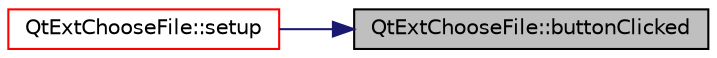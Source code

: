 digraph "QtExtChooseFile::buttonClicked"
{
 // LATEX_PDF_SIZE
  edge [fontname="Helvetica",fontsize="10",labelfontname="Helvetica",labelfontsize="10"];
  node [fontname="Helvetica",fontsize="10",shape=record];
  rankdir="RL";
  Node1 [label="QtExtChooseFile::buttonClicked",height=0.2,width=0.4,color="black", fillcolor="grey75", style="filled", fontcolor="black",tooltip=" "];
  Node1 -> Node2 [dir="back",color="midnightblue",fontsize="10",style="solid",fontname="Helvetica"];
  Node2 [label="QtExtChooseFile::setup",height=0.2,width=0.4,color="red", fillcolor="white", style="filled",URL="$class_qt_ext_choose_file.html#aea9769e39ae917fa1d370d5cf3216a8c",tooltip=" "];
}
